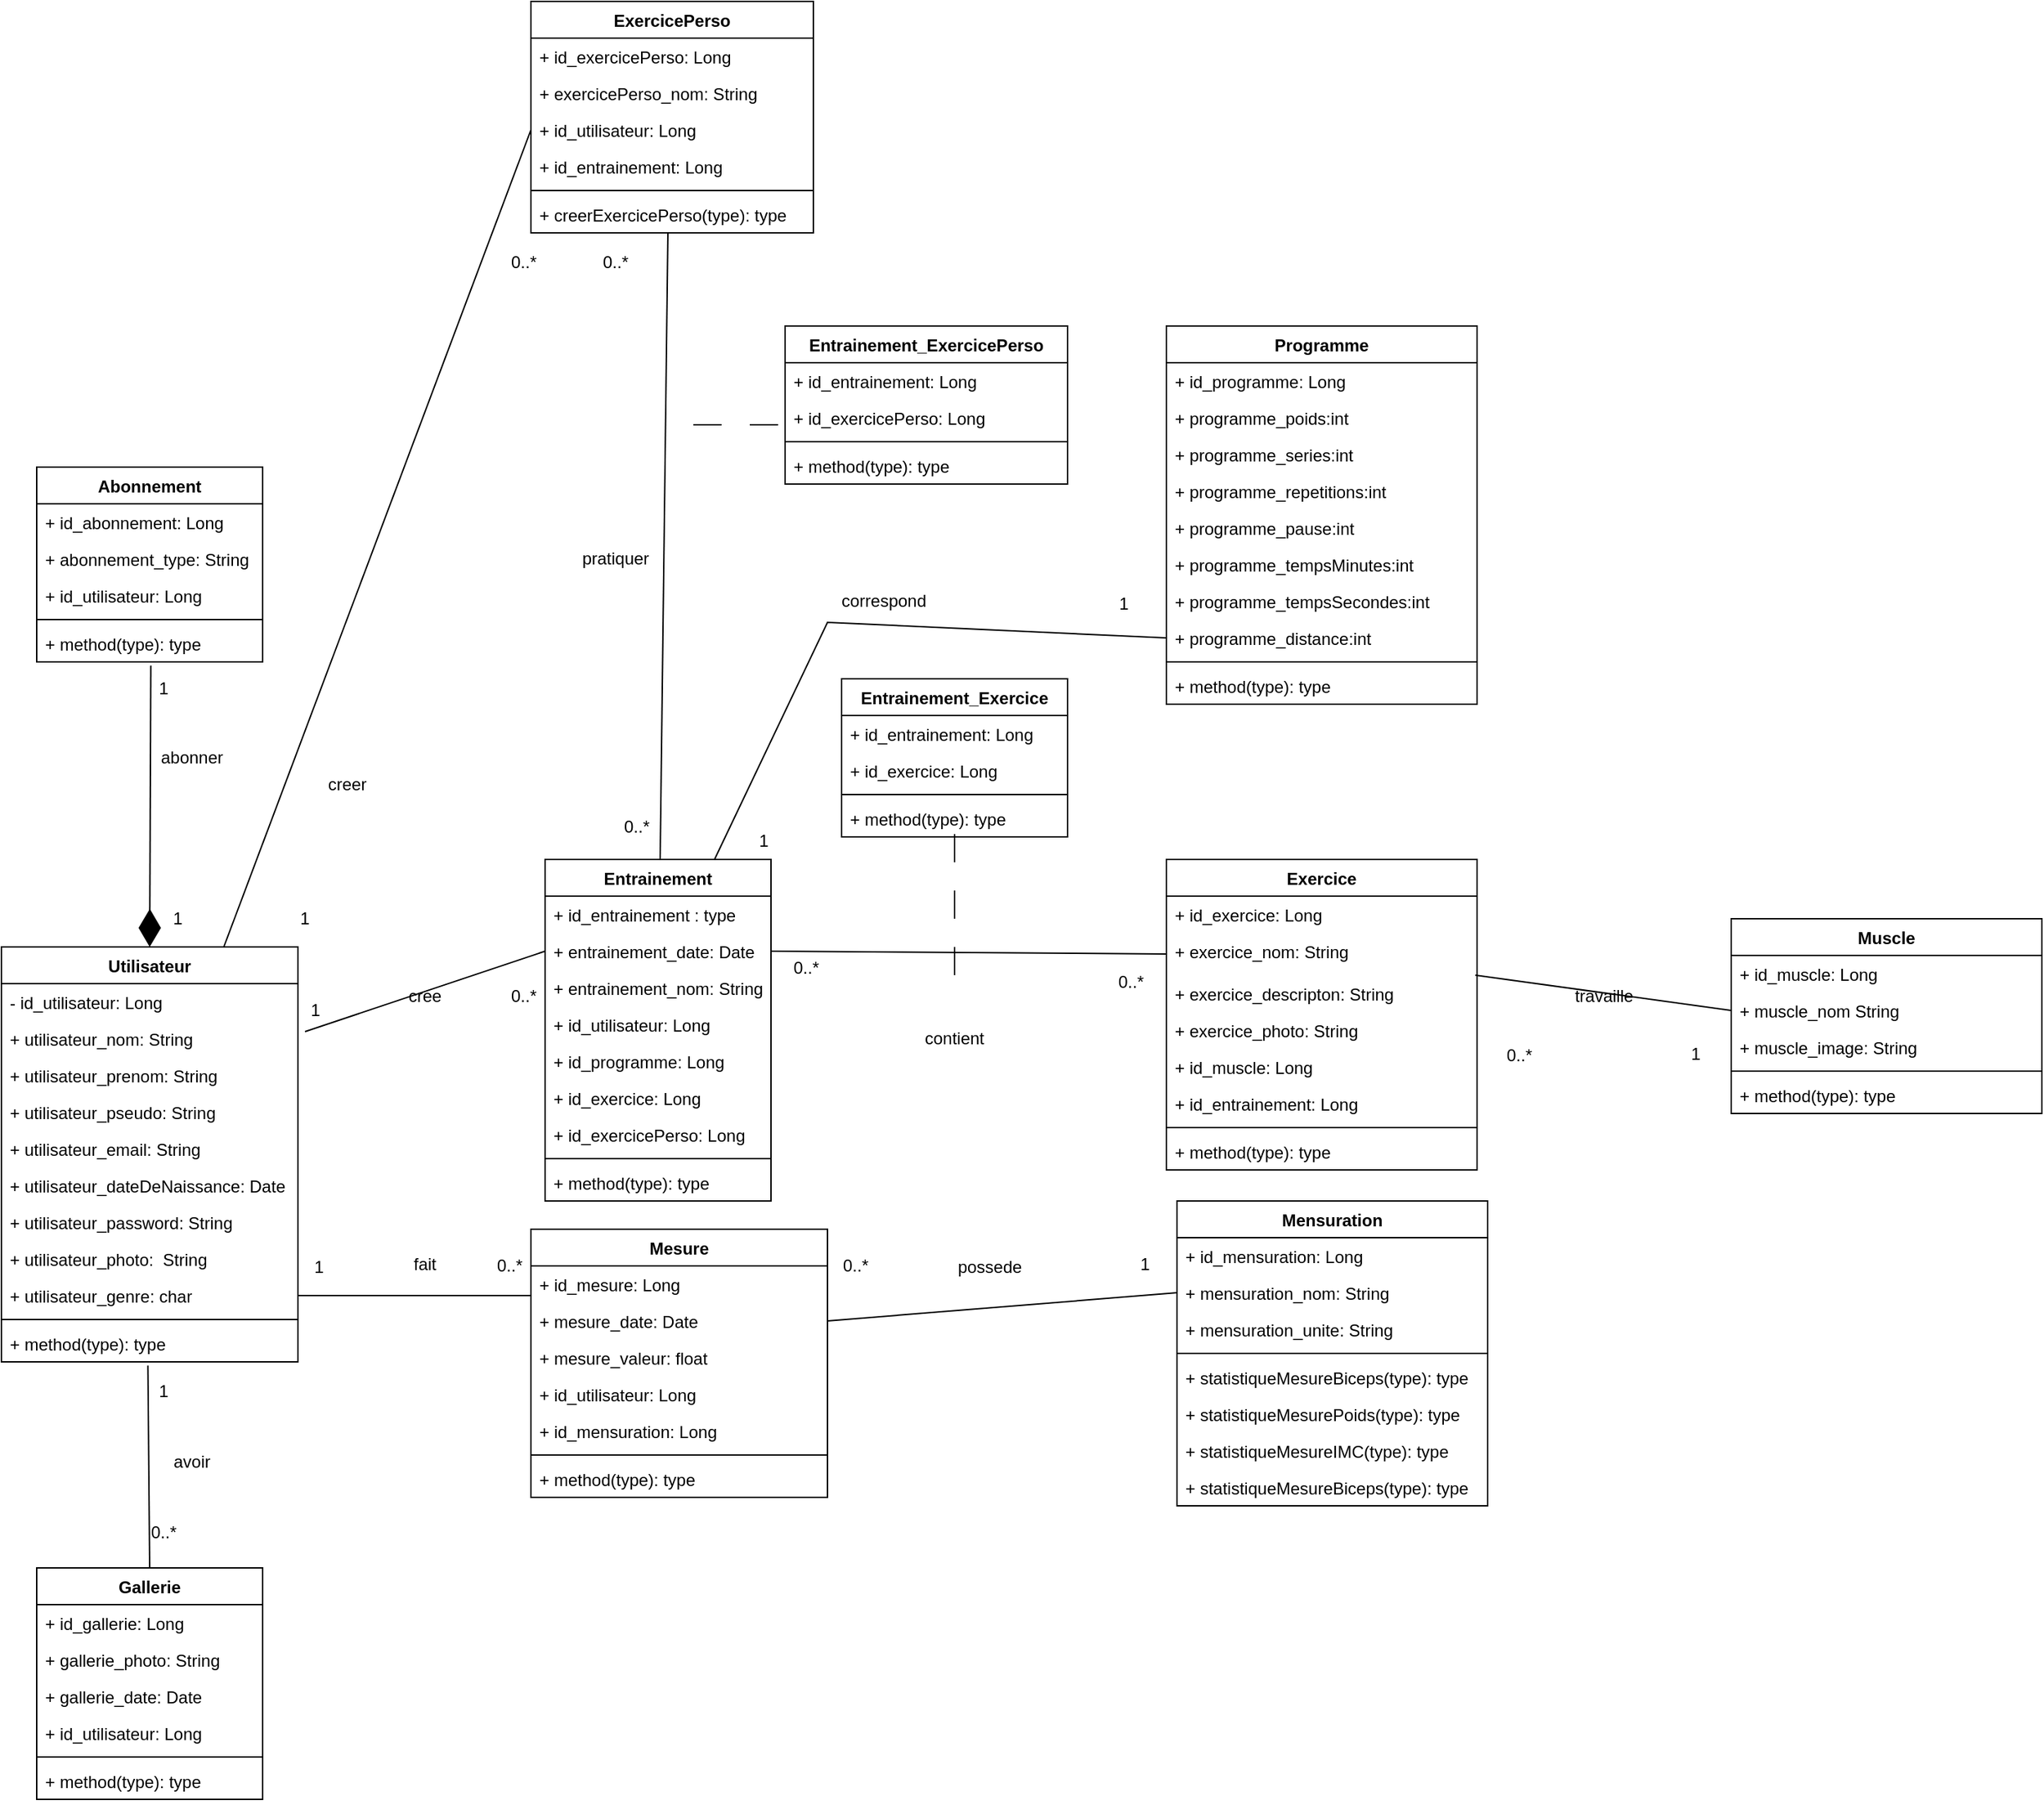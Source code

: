 <mxfile version="20.7.4" type="device"><diagram id="sFL5NTmZ3NRHBzn9cBOm" name="Page-1"><mxGraphModel dx="2046" dy="1946" grid="1" gridSize="10" guides="1" tooltips="1" connect="1" arrows="1" fold="1" page="1" pageScale="1" pageWidth="1600" pageHeight="900" math="0" shadow="0"><root><mxCell id="0"/><mxCell id="1" parent="0"/><mxCell id="IwyqPMlrRJMDUEY9faHY-1" value="Utilisateur" style="swimlane;fontStyle=1;align=center;verticalAlign=top;childLayout=stackLayout;horizontal=1;startSize=26;horizontalStack=0;resizeParent=1;resizeParentMax=0;resizeLast=0;collapsible=1;marginBottom=0;" parent="1" vertex="1"><mxGeometry x="135" y="60" width="210" height="294" as="geometry"><mxRectangle x="230" y="80" width="100" height="30" as="alternateBounds"/></mxGeometry></mxCell><mxCell id="IwyqPMlrRJMDUEY9faHY-2" value="- id_utilisateur: Long" style="text;strokeColor=none;fillColor=none;align=left;verticalAlign=top;spacingLeft=4;spacingRight=4;overflow=hidden;rotatable=0;points=[[0,0.5],[1,0.5]];portConstraint=eastwest;" parent="IwyqPMlrRJMDUEY9faHY-1" vertex="1"><mxGeometry y="26" width="210" height="26" as="geometry"/></mxCell><mxCell id="IwyqPMlrRJMDUEY9faHY-3" value="+ utilisateur_nom: String" style="text;strokeColor=none;fillColor=none;align=left;verticalAlign=top;spacingLeft=4;spacingRight=4;overflow=hidden;rotatable=0;points=[[0,0.5],[1,0.5]];portConstraint=eastwest;" parent="IwyqPMlrRJMDUEY9faHY-1" vertex="1"><mxGeometry y="52" width="210" height="26" as="geometry"/></mxCell><mxCell id="IwyqPMlrRJMDUEY9faHY-4" value="+ utilisateur_prenom: String" style="text;strokeColor=none;fillColor=none;align=left;verticalAlign=top;spacingLeft=4;spacingRight=4;overflow=hidden;rotatable=0;points=[[0,0.5],[1,0.5]];portConstraint=eastwest;" parent="IwyqPMlrRJMDUEY9faHY-1" vertex="1"><mxGeometry y="78" width="210" height="26" as="geometry"/></mxCell><mxCell id="IwyqPMlrRJMDUEY9faHY-5" value="+ utilisateur_pseudo: String" style="text;strokeColor=none;fillColor=none;align=left;verticalAlign=top;spacingLeft=4;spacingRight=4;overflow=hidden;rotatable=0;points=[[0,0.5],[1,0.5]];portConstraint=eastwest;" parent="IwyqPMlrRJMDUEY9faHY-1" vertex="1"><mxGeometry y="104" width="210" height="26" as="geometry"/></mxCell><mxCell id="IwyqPMlrRJMDUEY9faHY-6" value="+ utilisateur_email: String" style="text;strokeColor=none;fillColor=none;align=left;verticalAlign=top;spacingLeft=4;spacingRight=4;overflow=hidden;rotatable=0;points=[[0,0.5],[1,0.5]];portConstraint=eastwest;" parent="IwyqPMlrRJMDUEY9faHY-1" vertex="1"><mxGeometry y="130" width="210" height="26" as="geometry"/></mxCell><mxCell id="IwyqPMlrRJMDUEY9faHY-7" value="+ utilisateur_dateDeNaissance: Date" style="text;strokeColor=none;fillColor=none;align=left;verticalAlign=top;spacingLeft=4;spacingRight=4;overflow=hidden;rotatable=0;points=[[0,0.5],[1,0.5]];portConstraint=eastwest;" parent="IwyqPMlrRJMDUEY9faHY-1" vertex="1"><mxGeometry y="156" width="210" height="26" as="geometry"/></mxCell><mxCell id="IwyqPMlrRJMDUEY9faHY-8" value="+ utilisateur_password: String" style="text;strokeColor=none;fillColor=none;align=left;verticalAlign=top;spacingLeft=4;spacingRight=4;overflow=hidden;rotatable=0;points=[[0,0.5],[1,0.5]];portConstraint=eastwest;" parent="IwyqPMlrRJMDUEY9faHY-1" vertex="1"><mxGeometry y="182" width="210" height="26" as="geometry"/></mxCell><mxCell id="IwyqPMlrRJMDUEY9faHY-9" value="+ utilisateur_photo:  String" style="text;strokeColor=none;fillColor=none;align=left;verticalAlign=top;spacingLeft=4;spacingRight=4;overflow=hidden;rotatable=0;points=[[0,0.5],[1,0.5]];portConstraint=eastwest;" parent="IwyqPMlrRJMDUEY9faHY-1" vertex="1"><mxGeometry y="208" width="210" height="26" as="geometry"/></mxCell><mxCell id="IwyqPMlrRJMDUEY9faHY-10" value="+ utilisateur_genre: char" style="text;strokeColor=none;fillColor=none;align=left;verticalAlign=top;spacingLeft=4;spacingRight=4;overflow=hidden;rotatable=0;points=[[0,0.5],[1,0.5]];portConstraint=eastwest;" parent="IwyqPMlrRJMDUEY9faHY-1" vertex="1"><mxGeometry y="234" width="210" height="26" as="geometry"/></mxCell><mxCell id="IwyqPMlrRJMDUEY9faHY-11" value="" style="line;strokeWidth=1;fillColor=none;align=left;verticalAlign=middle;spacingTop=-1;spacingLeft=3;spacingRight=3;rotatable=0;labelPosition=right;points=[];portConstraint=eastwest;strokeColor=inherit;" parent="IwyqPMlrRJMDUEY9faHY-1" vertex="1"><mxGeometry y="260" width="210" height="8" as="geometry"/></mxCell><mxCell id="IwyqPMlrRJMDUEY9faHY-12" value="+ method(type): type" style="text;strokeColor=none;fillColor=none;align=left;verticalAlign=top;spacingLeft=4;spacingRight=4;overflow=hidden;rotatable=0;points=[[0,0.5],[1,0.5]];portConstraint=eastwest;" parent="IwyqPMlrRJMDUEY9faHY-1" vertex="1"><mxGeometry y="268" width="210" height="26" as="geometry"/></mxCell><mxCell id="IwyqPMlrRJMDUEY9faHY-26" value="Programme" style="swimlane;fontStyle=1;align=center;verticalAlign=top;childLayout=stackLayout;horizontal=1;startSize=26;horizontalStack=0;resizeParent=1;resizeParentMax=0;resizeLast=0;collapsible=1;marginBottom=0;" parent="1" vertex="1"><mxGeometry x="960" y="-380" width="220" height="268" as="geometry"/></mxCell><mxCell id="IwyqPMlrRJMDUEY9faHY-27" value="+ id_programme: Long" style="text;strokeColor=none;fillColor=none;align=left;verticalAlign=top;spacingLeft=4;spacingRight=4;overflow=hidden;rotatable=0;points=[[0,0.5],[1,0.5]];portConstraint=eastwest;" parent="IwyqPMlrRJMDUEY9faHY-26" vertex="1"><mxGeometry y="26" width="220" height="26" as="geometry"/></mxCell><mxCell id="IwyqPMlrRJMDUEY9faHY-28" value="+ programme_poids:int" style="text;strokeColor=none;fillColor=none;align=left;verticalAlign=top;spacingLeft=4;spacingRight=4;overflow=hidden;rotatable=0;points=[[0,0.5],[1,0.5]];portConstraint=eastwest;" parent="IwyqPMlrRJMDUEY9faHY-26" vertex="1"><mxGeometry y="52" width="220" height="26" as="geometry"/></mxCell><mxCell id="IwyqPMlrRJMDUEY9faHY-29" value="+ programme_series:int" style="text;strokeColor=none;fillColor=none;align=left;verticalAlign=top;spacingLeft=4;spacingRight=4;overflow=hidden;rotatable=0;points=[[0,0.5],[1,0.5]];portConstraint=eastwest;" parent="IwyqPMlrRJMDUEY9faHY-26" vertex="1"><mxGeometry y="78" width="220" height="26" as="geometry"/></mxCell><mxCell id="IwyqPMlrRJMDUEY9faHY-30" value="+ programme_repetitions:int" style="text;strokeColor=none;fillColor=none;align=left;verticalAlign=top;spacingLeft=4;spacingRight=4;overflow=hidden;rotatable=0;points=[[0,0.5],[1,0.5]];portConstraint=eastwest;" parent="IwyqPMlrRJMDUEY9faHY-26" vertex="1"><mxGeometry y="104" width="220" height="26" as="geometry"/></mxCell><mxCell id="IwyqPMlrRJMDUEY9faHY-31" value="+ programme_pause:int" style="text;strokeColor=none;fillColor=none;align=left;verticalAlign=top;spacingLeft=4;spacingRight=4;overflow=hidden;rotatable=0;points=[[0,0.5],[1,0.5]];portConstraint=eastwest;" parent="IwyqPMlrRJMDUEY9faHY-26" vertex="1"><mxGeometry y="130" width="220" height="26" as="geometry"/></mxCell><mxCell id="IwyqPMlrRJMDUEY9faHY-32" value="+ programme_tempsMinutes:int" style="text;strokeColor=none;fillColor=none;align=left;verticalAlign=top;spacingLeft=4;spacingRight=4;overflow=hidden;rotatable=0;points=[[0,0.5],[1,0.5]];portConstraint=eastwest;" parent="IwyqPMlrRJMDUEY9faHY-26" vertex="1"><mxGeometry y="156" width="220" height="26" as="geometry"/></mxCell><mxCell id="IwyqPMlrRJMDUEY9faHY-33" value="+ programme_tempsSecondes:int" style="text;strokeColor=none;fillColor=none;align=left;verticalAlign=top;spacingLeft=4;spacingRight=4;overflow=hidden;rotatable=0;points=[[0,0.5],[1,0.5]];portConstraint=eastwest;" parent="IwyqPMlrRJMDUEY9faHY-26" vertex="1"><mxGeometry y="182" width="220" height="26" as="geometry"/></mxCell><mxCell id="IwyqPMlrRJMDUEY9faHY-34" value="+ programme_distance:int" style="text;strokeColor=none;fillColor=none;align=left;verticalAlign=top;spacingLeft=4;spacingRight=4;overflow=hidden;rotatable=0;points=[[0,0.5],[1,0.5]];portConstraint=eastwest;" parent="IwyqPMlrRJMDUEY9faHY-26" vertex="1"><mxGeometry y="208" width="220" height="26" as="geometry"/></mxCell><mxCell id="IwyqPMlrRJMDUEY9faHY-35" value="" style="line;strokeWidth=1;fillColor=none;align=left;verticalAlign=middle;spacingTop=-1;spacingLeft=3;spacingRight=3;rotatable=0;labelPosition=right;points=[];portConstraint=eastwest;strokeColor=inherit;" parent="IwyqPMlrRJMDUEY9faHY-26" vertex="1"><mxGeometry y="234" width="220" height="8" as="geometry"/></mxCell><mxCell id="IwyqPMlrRJMDUEY9faHY-36" value="+ method(type): type" style="text;strokeColor=none;fillColor=none;align=left;verticalAlign=top;spacingLeft=4;spacingRight=4;overflow=hidden;rotatable=0;points=[[0,0.5],[1,0.5]];portConstraint=eastwest;" parent="IwyqPMlrRJMDUEY9faHY-26" vertex="1"><mxGeometry y="242" width="220" height="26" as="geometry"/></mxCell><mxCell id="IwyqPMlrRJMDUEY9faHY-40" value="" style="endArrow=none;html=1;rounded=0;exitX=0;exitY=0.5;exitDx=0;exitDy=0;entryX=0.75;entryY=0;entryDx=0;entryDy=0;" parent="1" source="IwyqPMlrRJMDUEY9faHY-34" target="Cx14ZnGYfUhoyKfaUKdh-1" edge="1"><mxGeometry width="50" height="50" relative="1" as="geometry"><mxPoint x="1070" y="-90" as="sourcePoint"/><mxPoint x="1070" y="60" as="targetPoint"/><Array as="points"><mxPoint x="720" y="-170"/></Array></mxGeometry></mxCell><mxCell id="IwyqPMlrRJMDUEY9faHY-42" value="1" style="text;html=1;strokeColor=none;fillColor=none;align=center;verticalAlign=middle;whiteSpace=wrap;rounded=0;" parent="1" vertex="1"><mxGeometry x="345" y="90" width="25" height="30" as="geometry"/></mxCell><mxCell id="IwyqPMlrRJMDUEY9faHY-44" value="Mensuration" style="swimlane;fontStyle=1;align=center;verticalAlign=top;childLayout=stackLayout;horizontal=1;startSize=26;horizontalStack=0;resizeParent=1;resizeParentMax=0;resizeLast=0;collapsible=1;marginBottom=0;" parent="1" vertex="1"><mxGeometry x="967.5" y="240" width="220" height="216" as="geometry"/></mxCell><mxCell id="IwyqPMlrRJMDUEY9faHY-45" value="+ id_mensuration: Long" style="text;strokeColor=none;fillColor=none;align=left;verticalAlign=top;spacingLeft=4;spacingRight=4;overflow=hidden;rotatable=0;points=[[0,0.5],[1,0.5]];portConstraint=eastwest;" parent="IwyqPMlrRJMDUEY9faHY-44" vertex="1"><mxGeometry y="26" width="220" height="26" as="geometry"/></mxCell><mxCell id="IwyqPMlrRJMDUEY9faHY-46" value="+ mensuration_nom: String" style="text;strokeColor=none;fillColor=none;align=left;verticalAlign=top;spacingLeft=4;spacingRight=4;overflow=hidden;rotatable=0;points=[[0,0.5],[1,0.5]];portConstraint=eastwest;" parent="IwyqPMlrRJMDUEY9faHY-44" vertex="1"><mxGeometry y="52" width="220" height="26" as="geometry"/></mxCell><mxCell id="IwyqPMlrRJMDUEY9faHY-79" value="+ mensuration_unite: String" style="text;strokeColor=none;fillColor=none;align=left;verticalAlign=top;spacingLeft=4;spacingRight=4;overflow=hidden;rotatable=0;points=[[0,0.5],[1,0.5]];portConstraint=eastwest;" parent="IwyqPMlrRJMDUEY9faHY-44" vertex="1"><mxGeometry y="78" width="220" height="26" as="geometry"/></mxCell><mxCell id="IwyqPMlrRJMDUEY9faHY-48" value="" style="line;strokeWidth=1;fillColor=none;align=left;verticalAlign=middle;spacingTop=-1;spacingLeft=3;spacingRight=3;rotatable=0;labelPosition=right;points=[];portConstraint=eastwest;strokeColor=inherit;" parent="IwyqPMlrRJMDUEY9faHY-44" vertex="1"><mxGeometry y="104" width="220" height="8" as="geometry"/></mxCell><mxCell id="Cx14ZnGYfUhoyKfaUKdh-24" value="+ statistiqueMesureBiceps(type): type" style="text;strokeColor=none;fillColor=none;align=left;verticalAlign=top;spacingLeft=4;spacingRight=4;overflow=hidden;rotatable=0;points=[[0,0.5],[1,0.5]];portConstraint=eastwest;" parent="IwyqPMlrRJMDUEY9faHY-44" vertex="1"><mxGeometry y="112" width="220" height="26" as="geometry"/></mxCell><mxCell id="rTx3Mepo5WR0eUi3gAEx-17" value="+ statistiqueMesurePoids(type): type" style="text;strokeColor=none;fillColor=none;align=left;verticalAlign=top;spacingLeft=4;spacingRight=4;overflow=hidden;rotatable=0;points=[[0,0.5],[1,0.5]];portConstraint=eastwest;" parent="IwyqPMlrRJMDUEY9faHY-44" vertex="1"><mxGeometry y="138" width="220" height="26" as="geometry"/></mxCell><mxCell id="rTx3Mepo5WR0eUi3gAEx-18" value="+ statistiqueMesureIMC(type): type" style="text;strokeColor=none;fillColor=none;align=left;verticalAlign=top;spacingLeft=4;spacingRight=4;overflow=hidden;rotatable=0;points=[[0,0.5],[1,0.5]];portConstraint=eastwest;" parent="IwyqPMlrRJMDUEY9faHY-44" vertex="1"><mxGeometry y="164" width="220" height="26" as="geometry"/></mxCell><mxCell id="rTx3Mepo5WR0eUi3gAEx-19" value="+ statistiqueMesureBiceps(type): type" style="text;strokeColor=none;fillColor=none;align=left;verticalAlign=top;spacingLeft=4;spacingRight=4;overflow=hidden;rotatable=0;points=[[0,0.5],[1,0.5]];portConstraint=eastwest;" parent="IwyqPMlrRJMDUEY9faHY-44" vertex="1"><mxGeometry y="190" width="220" height="26" as="geometry"/></mxCell><mxCell id="IwyqPMlrRJMDUEY9faHY-58" value="Gallerie" style="swimlane;fontStyle=1;align=center;verticalAlign=top;childLayout=stackLayout;horizontal=1;startSize=26;horizontalStack=0;resizeParent=1;resizeParentMax=0;resizeLast=0;collapsible=1;marginBottom=0;" parent="1" vertex="1"><mxGeometry x="160" y="500" width="160" height="164" as="geometry"/></mxCell><mxCell id="IwyqPMlrRJMDUEY9faHY-59" value="+ id_gallerie: Long" style="text;strokeColor=none;fillColor=none;align=left;verticalAlign=top;spacingLeft=4;spacingRight=4;overflow=hidden;rotatable=0;points=[[0,0.5],[1,0.5]];portConstraint=eastwest;" parent="IwyqPMlrRJMDUEY9faHY-58" vertex="1"><mxGeometry y="26" width="160" height="26" as="geometry"/></mxCell><mxCell id="IwyqPMlrRJMDUEY9faHY-60" value="+ gallerie_photo: String" style="text;strokeColor=none;fillColor=none;align=left;verticalAlign=top;spacingLeft=4;spacingRight=4;overflow=hidden;rotatable=0;points=[[0,0.5],[1,0.5]];portConstraint=eastwest;" parent="IwyqPMlrRJMDUEY9faHY-58" vertex="1"><mxGeometry y="52" width="160" height="26" as="geometry"/></mxCell><mxCell id="rTx3Mepo5WR0eUi3gAEx-10" value="+ gallerie_date: Date" style="text;strokeColor=none;fillColor=none;align=left;verticalAlign=top;spacingLeft=4;spacingRight=4;overflow=hidden;rotatable=0;points=[[0,0.5],[1,0.5]];portConstraint=eastwest;" parent="IwyqPMlrRJMDUEY9faHY-58" vertex="1"><mxGeometry y="78" width="160" height="26" as="geometry"/></mxCell><mxCell id="IwyqPMlrRJMDUEY9faHY-61" value="+ id_utilisateur: Long" style="text;strokeColor=none;fillColor=none;align=left;verticalAlign=top;spacingLeft=4;spacingRight=4;overflow=hidden;rotatable=0;points=[[0,0.5],[1,0.5]];portConstraint=eastwest;" parent="IwyqPMlrRJMDUEY9faHY-58" vertex="1"><mxGeometry y="104" width="160" height="26" as="geometry"/></mxCell><mxCell id="IwyqPMlrRJMDUEY9faHY-62" value="" style="line;strokeWidth=1;fillColor=none;align=left;verticalAlign=middle;spacingTop=-1;spacingLeft=3;spacingRight=3;rotatable=0;labelPosition=right;points=[];portConstraint=eastwest;strokeColor=inherit;" parent="IwyqPMlrRJMDUEY9faHY-58" vertex="1"><mxGeometry y="130" width="160" height="8" as="geometry"/></mxCell><mxCell id="IwyqPMlrRJMDUEY9faHY-63" value="+ method(type): type" style="text;strokeColor=none;fillColor=none;align=left;verticalAlign=top;spacingLeft=4;spacingRight=4;overflow=hidden;rotatable=0;points=[[0,0.5],[1,0.5]];portConstraint=eastwest;" parent="IwyqPMlrRJMDUEY9faHY-58" vertex="1"><mxGeometry y="138" width="160" height="26" as="geometry"/></mxCell><mxCell id="IwyqPMlrRJMDUEY9faHY-64" value="" style="endArrow=none;html=1;rounded=0;exitX=0.5;exitY=0;exitDx=0;exitDy=0;entryX=0.494;entryY=1.099;entryDx=0;entryDy=0;entryPerimeter=0;" parent="1" source="IwyqPMlrRJMDUEY9faHY-58" target="IwyqPMlrRJMDUEY9faHY-12" edge="1"><mxGeometry width="50" height="50" relative="1" as="geometry"><mxPoint x="560" y="450" as="sourcePoint"/><mxPoint x="594.5" y="270.236" as="targetPoint"/></mxGeometry></mxCell><mxCell id="IwyqPMlrRJMDUEY9faHY-65" value="avoir" style="text;html=1;strokeColor=none;fillColor=none;align=center;verticalAlign=middle;whiteSpace=wrap;rounded=0;" parent="1" vertex="1"><mxGeometry x="240" y="410" width="60" height="30" as="geometry"/></mxCell><mxCell id="IwyqPMlrRJMDUEY9faHY-66" value="1" style="text;html=1;strokeColor=none;fillColor=none;align=center;verticalAlign=middle;whiteSpace=wrap;rounded=0;" parent="1" vertex="1"><mxGeometry x="240" y="360" width="20" height="30" as="geometry"/></mxCell><mxCell id="IwyqPMlrRJMDUEY9faHY-67" value="0..*" style="text;html=1;strokeColor=none;fillColor=none;align=center;verticalAlign=middle;whiteSpace=wrap;rounded=0;" parent="1" vertex="1"><mxGeometry x="240" y="460" width="20" height="30" as="geometry"/></mxCell><mxCell id="IwyqPMlrRJMDUEY9faHY-68" value="1" style="text;html=1;strokeColor=none;fillColor=none;align=center;verticalAlign=middle;whiteSpace=wrap;rounded=0;" parent="1" vertex="1"><mxGeometry x="1320" y="120" width="30" height="32" as="geometry"/></mxCell><mxCell id="IwyqPMlrRJMDUEY9faHY-69" value="0..*" style="text;html=1;strokeColor=none;fillColor=none;align=center;verticalAlign=middle;whiteSpace=wrap;rounded=0;" parent="1" vertex="1"><mxGeometry x="1180" y="121" width="60" height="32" as="geometry"/></mxCell><mxCell id="IwyqPMlrRJMDUEY9faHY-70" value="travaille" style="text;html=1;strokeColor=none;fillColor=none;align=center;verticalAlign=middle;whiteSpace=wrap;rounded=0;" parent="1" vertex="1"><mxGeometry x="1240" y="80" width="60" height="30" as="geometry"/></mxCell><mxCell id="IwyqPMlrRJMDUEY9faHY-72" value="1" style="text;html=1;strokeColor=none;fillColor=none;align=center;verticalAlign=middle;whiteSpace=wrap;rounded=0;" parent="1" vertex="1"><mxGeometry x="930" y="270" width="30" height="30" as="geometry"/></mxCell><mxCell id="IwyqPMlrRJMDUEY9faHY-74" value="possede" style="text;html=1;strokeColor=none;fillColor=none;align=center;verticalAlign=middle;whiteSpace=wrap;rounded=0;" parent="1" vertex="1"><mxGeometry x="805" y="272" width="60" height="30" as="geometry"/></mxCell><mxCell id="IwyqPMlrRJMDUEY9faHY-75" value="0..*" style="text;html=1;strokeColor=none;fillColor=none;align=center;verticalAlign=middle;whiteSpace=wrap;rounded=0;" parent="1" vertex="1"><mxGeometry x="730" y="272" width="20" height="28" as="geometry"/></mxCell><mxCell id="IwyqPMlrRJMDUEY9faHY-82" value="Muscle" style="swimlane;fontStyle=1;align=center;verticalAlign=top;childLayout=stackLayout;horizontal=1;startSize=26;horizontalStack=0;resizeParent=1;resizeParentMax=0;resizeLast=0;collapsible=1;marginBottom=0;" parent="1" vertex="1"><mxGeometry x="1360" y="40" width="220" height="138" as="geometry"/></mxCell><mxCell id="IwyqPMlrRJMDUEY9faHY-83" value="+ id_muscle: Long" style="text;strokeColor=none;fillColor=none;align=left;verticalAlign=top;spacingLeft=4;spacingRight=4;overflow=hidden;rotatable=0;points=[[0,0.5],[1,0.5]];portConstraint=eastwest;" parent="IwyqPMlrRJMDUEY9faHY-82" vertex="1"><mxGeometry y="26" width="220" height="26" as="geometry"/></mxCell><mxCell id="IwyqPMlrRJMDUEY9faHY-84" value="+ muscle_nom String" style="text;strokeColor=none;fillColor=none;align=left;verticalAlign=top;spacingLeft=4;spacingRight=4;overflow=hidden;rotatable=0;points=[[0,0.5],[1,0.5]];portConstraint=eastwest;" parent="IwyqPMlrRJMDUEY9faHY-82" vertex="1"><mxGeometry y="52" width="220" height="26" as="geometry"/></mxCell><mxCell id="IwyqPMlrRJMDUEY9faHY-85" value="+ muscle_image: String" style="text;strokeColor=none;fillColor=none;align=left;verticalAlign=top;spacingLeft=4;spacingRight=4;overflow=hidden;rotatable=0;points=[[0,0.5],[1,0.5]];portConstraint=eastwest;" parent="IwyqPMlrRJMDUEY9faHY-82" vertex="1"><mxGeometry y="78" width="220" height="26" as="geometry"/></mxCell><mxCell id="IwyqPMlrRJMDUEY9faHY-86" value="" style="line;strokeWidth=1;fillColor=none;align=left;verticalAlign=middle;spacingTop=-1;spacingLeft=3;spacingRight=3;rotatable=0;labelPosition=right;points=[];portConstraint=eastwest;strokeColor=inherit;" parent="IwyqPMlrRJMDUEY9faHY-82" vertex="1"><mxGeometry y="104" width="220" height="8" as="geometry"/></mxCell><mxCell id="IwyqPMlrRJMDUEY9faHY-87" value="+ method(type): type" style="text;strokeColor=none;fillColor=none;align=left;verticalAlign=top;spacingLeft=4;spacingRight=4;overflow=hidden;rotatable=0;points=[[0,0.5],[1,0.5]];portConstraint=eastwest;" parent="IwyqPMlrRJMDUEY9faHY-82" vertex="1"><mxGeometry y="112" width="220" height="26" as="geometry"/></mxCell><mxCell id="IwyqPMlrRJMDUEY9faHY-88" value="Exercice" style="swimlane;fontStyle=1;align=center;verticalAlign=top;childLayout=stackLayout;horizontal=1;startSize=26;horizontalStack=0;resizeParent=1;resizeParentMax=0;resizeLast=0;collapsible=1;marginBottom=0;" parent="1" vertex="1"><mxGeometry x="960" y="-2" width="220" height="220" as="geometry"/></mxCell><mxCell id="IwyqPMlrRJMDUEY9faHY-89" value="+ id_exercice: Long" style="text;strokeColor=none;fillColor=none;align=left;verticalAlign=top;spacingLeft=4;spacingRight=4;overflow=hidden;rotatable=0;points=[[0,0.5],[1,0.5]];portConstraint=eastwest;" parent="IwyqPMlrRJMDUEY9faHY-88" vertex="1"><mxGeometry y="26" width="220" height="26" as="geometry"/></mxCell><mxCell id="IwyqPMlrRJMDUEY9faHY-90" value="+ exercice_nom: String" style="text;strokeColor=none;fillColor=none;align=left;verticalAlign=top;spacingLeft=4;spacingRight=4;overflow=hidden;rotatable=0;points=[[0,0.5],[1,0.5]];portConstraint=eastwest;" parent="IwyqPMlrRJMDUEY9faHY-88" vertex="1"><mxGeometry y="52" width="220" height="30" as="geometry"/></mxCell><mxCell id="IwyqPMlrRJMDUEY9faHY-91" value="+ exercice_descripton: String" style="text;strokeColor=none;fillColor=none;align=left;verticalAlign=top;spacingLeft=4;spacingRight=4;overflow=hidden;rotatable=0;points=[[0,0.5],[1,0.5]];portConstraint=eastwest;" parent="IwyqPMlrRJMDUEY9faHY-88" vertex="1"><mxGeometry y="82" width="220" height="26" as="geometry"/></mxCell><mxCell id="IwyqPMlrRJMDUEY9faHY-92" value="+ exercice_photo: String&#10;" style="text;strokeColor=none;fillColor=none;align=left;verticalAlign=top;spacingLeft=4;spacingRight=4;overflow=hidden;rotatable=0;points=[[0,0.5],[1,0.5]];portConstraint=eastwest;" parent="IwyqPMlrRJMDUEY9faHY-88" vertex="1"><mxGeometry y="108" width="220" height="26" as="geometry"/></mxCell><mxCell id="1e5oMJdD7VMt_J_GrQk6-29" value="+ id_muscle: Long" style="text;strokeColor=none;fillColor=none;align=left;verticalAlign=top;spacingLeft=4;spacingRight=4;overflow=hidden;rotatable=0;points=[[0,0.5],[1,0.5]];portConstraint=eastwest;" parent="IwyqPMlrRJMDUEY9faHY-88" vertex="1"><mxGeometry y="134" width="220" height="26" as="geometry"/></mxCell><mxCell id="1e5oMJdD7VMt_J_GrQk6-33" value="+ id_entrainement: Long" style="text;strokeColor=none;fillColor=none;align=left;verticalAlign=top;spacingLeft=4;spacingRight=4;overflow=hidden;rotatable=0;points=[[0,0.5],[1,0.5]];portConstraint=eastwest;" parent="IwyqPMlrRJMDUEY9faHY-88" vertex="1"><mxGeometry y="160" width="220" height="26" as="geometry"/></mxCell><mxCell id="IwyqPMlrRJMDUEY9faHY-93" value="" style="line;strokeWidth=1;fillColor=none;align=left;verticalAlign=middle;spacingTop=-1;spacingLeft=3;spacingRight=3;rotatable=0;labelPosition=right;points=[];portConstraint=eastwest;strokeColor=inherit;" parent="IwyqPMlrRJMDUEY9faHY-88" vertex="1"><mxGeometry y="186" width="220" height="8" as="geometry"/></mxCell><mxCell id="IwyqPMlrRJMDUEY9faHY-94" value="+ method(type): type" style="text;strokeColor=none;fillColor=none;align=left;verticalAlign=top;spacingLeft=4;spacingRight=4;overflow=hidden;rotatable=0;points=[[0,0.5],[1,0.5]];portConstraint=eastwest;" parent="IwyqPMlrRJMDUEY9faHY-88" vertex="1"><mxGeometry y="194" width="220" height="26" as="geometry"/></mxCell><mxCell id="IwyqPMlrRJMDUEY9faHY-98" value="0..*" style="text;html=1;strokeColor=none;fillColor=none;align=center;verticalAlign=middle;whiteSpace=wrap;rounded=0;" parent="1" vertex="1"><mxGeometry x="490" y="80" width="30" height="30" as="geometry"/></mxCell><mxCell id="Cx14ZnGYfUhoyKfaUKdh-1" value="Entrainement" style="swimlane;fontStyle=1;align=center;verticalAlign=top;childLayout=stackLayout;horizontal=1;startSize=26;horizontalStack=0;resizeParent=1;resizeParentMax=0;resizeLast=0;collapsible=1;marginBottom=0;" parent="1" vertex="1"><mxGeometry x="520" y="-2" width="160" height="242" as="geometry"/></mxCell><mxCell id="Cx14ZnGYfUhoyKfaUKdh-2" value="+ id_entrainement : type" style="text;strokeColor=none;fillColor=none;align=left;verticalAlign=top;spacingLeft=4;spacingRight=4;overflow=hidden;rotatable=0;points=[[0,0.5],[1,0.5]];portConstraint=eastwest;" parent="Cx14ZnGYfUhoyKfaUKdh-1" vertex="1"><mxGeometry y="26" width="160" height="26" as="geometry"/></mxCell><mxCell id="Cx14ZnGYfUhoyKfaUKdh-5" value="+ entrainement_date: Date" style="text;strokeColor=none;fillColor=none;align=left;verticalAlign=top;spacingLeft=4;spacingRight=4;overflow=hidden;rotatable=0;points=[[0,0.5],[1,0.5]];portConstraint=eastwest;" parent="Cx14ZnGYfUhoyKfaUKdh-1" vertex="1"><mxGeometry y="52" width="160" height="26" as="geometry"/></mxCell><mxCell id="Cx14ZnGYfUhoyKfaUKdh-6" value="+ entrainement_nom: String" style="text;strokeColor=none;fillColor=none;align=left;verticalAlign=top;spacingLeft=4;spacingRight=4;overflow=hidden;rotatable=0;points=[[0,0.5],[1,0.5]];portConstraint=eastwest;" parent="Cx14ZnGYfUhoyKfaUKdh-1" vertex="1"><mxGeometry y="78" width="160" height="26" as="geometry"/></mxCell><mxCell id="rTx3Mepo5WR0eUi3gAEx-12" value="+ id_utilisateur: Long" style="text;strokeColor=none;fillColor=none;align=left;verticalAlign=top;spacingLeft=4;spacingRight=4;overflow=hidden;rotatable=0;points=[[0,0.5],[1,0.5]];portConstraint=eastwest;" parent="Cx14ZnGYfUhoyKfaUKdh-1" vertex="1"><mxGeometry y="104" width="160" height="26" as="geometry"/></mxCell><mxCell id="1e5oMJdD7VMt_J_GrQk6-27" value="+ id_programme: Long" style="text;strokeColor=none;fillColor=none;align=left;verticalAlign=top;spacingLeft=4;spacingRight=4;overflow=hidden;rotatable=0;points=[[0,0.5],[1,0.5]];portConstraint=eastwest;" parent="Cx14ZnGYfUhoyKfaUKdh-1" vertex="1"><mxGeometry y="130" width="160" height="26" as="geometry"/></mxCell><mxCell id="1e5oMJdD7VMt_J_GrQk6-32" value="+ id_exercice: Long" style="text;strokeColor=none;fillColor=none;align=left;verticalAlign=top;spacingLeft=4;spacingRight=4;overflow=hidden;rotatable=0;points=[[0,0.5],[1,0.5]];portConstraint=eastwest;" parent="Cx14ZnGYfUhoyKfaUKdh-1" vertex="1"><mxGeometry y="156" width="160" height="26" as="geometry"/></mxCell><mxCell id="1e5oMJdD7VMt_J_GrQk6-34" value="+ id_exercicePerso: Long" style="text;strokeColor=none;fillColor=none;align=left;verticalAlign=top;spacingLeft=4;spacingRight=4;overflow=hidden;rotatable=0;points=[[0,0.5],[1,0.5]];portConstraint=eastwest;" parent="Cx14ZnGYfUhoyKfaUKdh-1" vertex="1"><mxGeometry y="182" width="160" height="26" as="geometry"/></mxCell><mxCell id="Cx14ZnGYfUhoyKfaUKdh-3" value="" style="line;strokeWidth=1;fillColor=none;align=left;verticalAlign=middle;spacingTop=-1;spacingLeft=3;spacingRight=3;rotatable=0;labelPosition=right;points=[];portConstraint=eastwest;strokeColor=inherit;" parent="Cx14ZnGYfUhoyKfaUKdh-1" vertex="1"><mxGeometry y="208" width="160" height="8" as="geometry"/></mxCell><mxCell id="Cx14ZnGYfUhoyKfaUKdh-4" value="+ method(type): type" style="text;strokeColor=none;fillColor=none;align=left;verticalAlign=top;spacingLeft=4;spacingRight=4;overflow=hidden;rotatable=0;points=[[0,0.5],[1,0.5]];portConstraint=eastwest;" parent="Cx14ZnGYfUhoyKfaUKdh-1" vertex="1"><mxGeometry y="216" width="160" height="26" as="geometry"/></mxCell><mxCell id="Cx14ZnGYfUhoyKfaUKdh-8" value="" style="endArrow=none;html=1;rounded=0;entryX=0;entryY=0.5;entryDx=0;entryDy=0;exitX=1;exitY=0.5;exitDx=0;exitDy=0;" parent="1" source="Cx14ZnGYfUhoyKfaUKdh-5" target="IwyqPMlrRJMDUEY9faHY-90" edge="1"><mxGeometry width="50" height="50" relative="1" as="geometry"><mxPoint x="690" y="210" as="sourcePoint"/><mxPoint x="740" y="160" as="targetPoint"/></mxGeometry></mxCell><mxCell id="Cx14ZnGYfUhoyKfaUKdh-9" value="contient" style="text;html=1;strokeColor=none;fillColor=none;align=center;verticalAlign=middle;whiteSpace=wrap;rounded=0;" parent="1" vertex="1"><mxGeometry x="780" y="110" width="60" height="30" as="geometry"/></mxCell><mxCell id="Cx14ZnGYfUhoyKfaUKdh-10" value="0..*" style="text;html=1;strokeColor=none;fillColor=none;align=center;verticalAlign=middle;whiteSpace=wrap;rounded=0;" parent="1" vertex="1"><mxGeometry x="690" y="60" width="30" height="30" as="geometry"/></mxCell><mxCell id="Cx14ZnGYfUhoyKfaUKdh-12" value="0..*" style="text;html=1;strokeColor=none;fillColor=none;align=center;verticalAlign=middle;whiteSpace=wrap;rounded=0;" parent="1" vertex="1"><mxGeometry x="920" y="70" width="30" height="30" as="geometry"/></mxCell><mxCell id="Cx14ZnGYfUhoyKfaUKdh-13" value="" style="endArrow=none;html=1;rounded=0;entryX=0;entryY=0.5;entryDx=0;entryDy=0;" parent="1" source="IwyqPMlrRJMDUEY9faHY-90" target="IwyqPMlrRJMDUEY9faHY-84" edge="1"><mxGeometry width="50" height="50" relative="1" as="geometry"><mxPoint x="690" y="156" as="sourcePoint"/><mxPoint x="970" y="158" as="targetPoint"/></mxGeometry></mxCell><mxCell id="Cx14ZnGYfUhoyKfaUKdh-19" value="cree" style="text;html=1;strokeColor=none;fillColor=none;align=center;verticalAlign=middle;whiteSpace=wrap;rounded=0;" parent="1" vertex="1"><mxGeometry x="405" y="80" width="60" height="30" as="geometry"/></mxCell><mxCell id="Cx14ZnGYfUhoyKfaUKdh-20" value="" style="endArrow=none;html=1;rounded=0;entryX=0;entryY=0.5;entryDx=0;entryDy=0;" parent="1" target="Cx14ZnGYfUhoyKfaUKdh-5" edge="1"><mxGeometry width="50" height="50" relative="1" as="geometry"><mxPoint x="350" y="120" as="sourcePoint"/><mxPoint x="740" y="160" as="targetPoint"/></mxGeometry></mxCell><mxCell id="Cx14ZnGYfUhoyKfaUKdh-21" value="Mesure" style="swimlane;fontStyle=1;align=center;verticalAlign=top;childLayout=stackLayout;horizontal=1;startSize=26;horizontalStack=0;resizeParent=1;resizeParentMax=0;resizeLast=0;collapsible=1;marginBottom=0;" parent="1" vertex="1"><mxGeometry x="510" y="260" width="210" height="190" as="geometry"/></mxCell><mxCell id="Cx14ZnGYfUhoyKfaUKdh-22" value="+ id_mesure: Long" style="text;strokeColor=none;fillColor=none;align=left;verticalAlign=top;spacingLeft=4;spacingRight=4;overflow=hidden;rotatable=0;points=[[0,0.5],[1,0.5]];portConstraint=eastwest;" parent="Cx14ZnGYfUhoyKfaUKdh-21" vertex="1"><mxGeometry y="26" width="210" height="26" as="geometry"/></mxCell><mxCell id="Cx14ZnGYfUhoyKfaUKdh-25" value="+ mesure_date: Date" style="text;strokeColor=none;fillColor=none;align=left;verticalAlign=top;spacingLeft=4;spacingRight=4;overflow=hidden;rotatable=0;points=[[0,0.5],[1,0.5]];portConstraint=eastwest;" parent="Cx14ZnGYfUhoyKfaUKdh-21" vertex="1"><mxGeometry y="52" width="210" height="26" as="geometry"/></mxCell><mxCell id="Cx14ZnGYfUhoyKfaUKdh-26" value="+ mesure_valeur: float" style="text;strokeColor=none;fillColor=none;align=left;verticalAlign=top;spacingLeft=4;spacingRight=4;overflow=hidden;rotatable=0;points=[[0,0.5],[1,0.5]];portConstraint=eastwest;" parent="Cx14ZnGYfUhoyKfaUKdh-21" vertex="1"><mxGeometry y="78" width="210" height="26" as="geometry"/></mxCell><mxCell id="rTx3Mepo5WR0eUi3gAEx-13" value="+ id_utilisateur: Long" style="text;strokeColor=none;fillColor=none;align=left;verticalAlign=top;spacingLeft=4;spacingRight=4;overflow=hidden;rotatable=0;points=[[0,0.5],[1,0.5]];portConstraint=eastwest;" parent="Cx14ZnGYfUhoyKfaUKdh-21" vertex="1"><mxGeometry y="104" width="210" height="26" as="geometry"/></mxCell><mxCell id="1e5oMJdD7VMt_J_GrQk6-37" value="+ id_mensuration: Long" style="text;strokeColor=none;fillColor=none;align=left;verticalAlign=top;spacingLeft=4;spacingRight=4;overflow=hidden;rotatable=0;points=[[0,0.5],[1,0.5]];portConstraint=eastwest;" parent="Cx14ZnGYfUhoyKfaUKdh-21" vertex="1"><mxGeometry y="130" width="210" height="26" as="geometry"/></mxCell><mxCell id="Cx14ZnGYfUhoyKfaUKdh-23" value="" style="line;strokeWidth=1;fillColor=none;align=left;verticalAlign=middle;spacingTop=-1;spacingLeft=3;spacingRight=3;rotatable=0;labelPosition=right;points=[];portConstraint=eastwest;strokeColor=inherit;" parent="Cx14ZnGYfUhoyKfaUKdh-21" vertex="1"><mxGeometry y="156" width="210" height="8" as="geometry"/></mxCell><mxCell id="IwyqPMlrRJMDUEY9faHY-49" value="+ method(type): type" style="text;strokeColor=none;fillColor=none;align=left;verticalAlign=top;spacingLeft=4;spacingRight=4;overflow=hidden;rotatable=0;points=[[0,0.5],[1,0.5]];portConstraint=eastwest;" parent="Cx14ZnGYfUhoyKfaUKdh-21" vertex="1"><mxGeometry y="164" width="210" height="26" as="geometry"/></mxCell><mxCell id="Cx14ZnGYfUhoyKfaUKdh-33" value="" style="endArrow=none;html=1;rounded=0;exitX=1;exitY=0.5;exitDx=0;exitDy=0;entryX=0;entryY=0.5;entryDx=0;entryDy=0;" parent="1" source="Cx14ZnGYfUhoyKfaUKdh-25" target="IwyqPMlrRJMDUEY9faHY-46" edge="1"><mxGeometry width="50" height="50" relative="1" as="geometry"><mxPoint x="770" y="340" as="sourcePoint"/><mxPoint x="940" y="313" as="targetPoint"/></mxGeometry></mxCell><mxCell id="Cx14ZnGYfUhoyKfaUKdh-42" value="" style="endArrow=none;html=1;rounded=0;exitX=1;exitY=0.5;exitDx=0;exitDy=0;" parent="1" source="IwyqPMlrRJMDUEY9faHY-10" edge="1"><mxGeometry width="50" height="50" relative="1" as="geometry"><mxPoint x="390" y="300" as="sourcePoint"/><mxPoint x="510" y="307" as="targetPoint"/></mxGeometry></mxCell><mxCell id="Cx14ZnGYfUhoyKfaUKdh-43" value="fait" style="text;html=1;strokeColor=none;fillColor=none;align=center;verticalAlign=middle;whiteSpace=wrap;rounded=0;" parent="1" vertex="1"><mxGeometry x="405" y="270" width="60" height="30" as="geometry"/></mxCell><mxCell id="Cx14ZnGYfUhoyKfaUKdh-44" value="1" style="text;html=1;strokeColor=none;fillColor=none;align=center;verticalAlign=middle;whiteSpace=wrap;rounded=0;" parent="1" vertex="1"><mxGeometry x="345" y="272" width="30" height="30" as="geometry"/></mxCell><mxCell id="Cx14ZnGYfUhoyKfaUKdh-45" value="0..*" style="text;html=1;strokeColor=none;fillColor=none;align=center;verticalAlign=middle;whiteSpace=wrap;rounded=0;" parent="1" vertex="1"><mxGeometry x="480" y="271" width="30" height="30" as="geometry"/></mxCell><mxCell id="k7WGzmBjDSB6XKVX15yf-1" value="" style="line;strokeWidth=1;direction=south;html=1;dashed=1;dashPattern=20 20;" parent="1" vertex="1"><mxGeometry x="805" y="-20" width="10" height="120" as="geometry"/></mxCell><mxCell id="k7WGzmBjDSB6XKVX15yf-4" value="Entrainement_Exercice" style="swimlane;fontStyle=1;align=center;verticalAlign=top;childLayout=stackLayout;horizontal=1;startSize=26;horizontalStack=0;resizeParent=1;resizeParentMax=0;resizeLast=0;collapsible=1;marginBottom=0;" parent="1" vertex="1"><mxGeometry x="730" y="-130" width="160" height="112" as="geometry"/></mxCell><mxCell id="k7WGzmBjDSB6XKVX15yf-5" value="+ id_entrainement: Long" style="text;strokeColor=none;fillColor=none;align=left;verticalAlign=top;spacingLeft=4;spacingRight=4;overflow=hidden;rotatable=0;points=[[0,0.5],[1,0.5]];portConstraint=eastwest;" parent="k7WGzmBjDSB6XKVX15yf-4" vertex="1"><mxGeometry y="26" width="160" height="26" as="geometry"/></mxCell><mxCell id="k7WGzmBjDSB6XKVX15yf-8" value="+ id_exercice: Long" style="text;strokeColor=none;fillColor=none;align=left;verticalAlign=top;spacingLeft=4;spacingRight=4;overflow=hidden;rotatable=0;points=[[0,0.5],[1,0.5]];portConstraint=eastwest;" parent="k7WGzmBjDSB6XKVX15yf-4" vertex="1"><mxGeometry y="52" width="160" height="26" as="geometry"/></mxCell><mxCell id="k7WGzmBjDSB6XKVX15yf-6" value="" style="line;strokeWidth=1;fillColor=none;align=left;verticalAlign=middle;spacingTop=-1;spacingLeft=3;spacingRight=3;rotatable=0;labelPosition=right;points=[];portConstraint=eastwest;strokeColor=inherit;" parent="k7WGzmBjDSB6XKVX15yf-4" vertex="1"><mxGeometry y="78" width="160" height="8" as="geometry"/></mxCell><mxCell id="k7WGzmBjDSB6XKVX15yf-7" value="+ method(type): type" style="text;strokeColor=none;fillColor=none;align=left;verticalAlign=top;spacingLeft=4;spacingRight=4;overflow=hidden;rotatable=0;points=[[0,0.5],[1,0.5]];portConstraint=eastwest;" parent="k7WGzmBjDSB6XKVX15yf-4" vertex="1"><mxGeometry y="86" width="160" height="26" as="geometry"/></mxCell><mxCell id="rTx3Mepo5WR0eUi3gAEx-1" value="Abonnement" style="swimlane;fontStyle=1;align=center;verticalAlign=top;childLayout=stackLayout;horizontal=1;startSize=26;horizontalStack=0;resizeParent=1;resizeParentMax=0;resizeLast=0;collapsible=1;marginBottom=0;" parent="1" vertex="1"><mxGeometry x="160" y="-280" width="160" height="138" as="geometry"/></mxCell><mxCell id="rTx3Mepo5WR0eUi3gAEx-2" value="+ id_abonnement: Long" style="text;strokeColor=none;fillColor=none;align=left;verticalAlign=top;spacingLeft=4;spacingRight=4;overflow=hidden;rotatable=0;points=[[0,0.5],[1,0.5]];portConstraint=eastwest;" parent="rTx3Mepo5WR0eUi3gAEx-1" vertex="1"><mxGeometry y="26" width="160" height="26" as="geometry"/></mxCell><mxCell id="rTx3Mepo5WR0eUi3gAEx-3" value="+ abonnement_type: String" style="text;strokeColor=none;fillColor=none;align=left;verticalAlign=top;spacingLeft=4;spacingRight=4;overflow=hidden;rotatable=0;points=[[0,0.5],[1,0.5]];portConstraint=eastwest;" parent="rTx3Mepo5WR0eUi3gAEx-1" vertex="1"><mxGeometry y="52" width="160" height="26" as="geometry"/></mxCell><mxCell id="rTx3Mepo5WR0eUi3gAEx-11" value="+ id_utilisateur: Long" style="text;strokeColor=none;fillColor=none;align=left;verticalAlign=top;spacingLeft=4;spacingRight=4;overflow=hidden;rotatable=0;points=[[0,0.5],[1,0.5]];portConstraint=eastwest;" parent="rTx3Mepo5WR0eUi3gAEx-1" vertex="1"><mxGeometry y="78" width="160" height="26" as="geometry"/></mxCell><mxCell id="rTx3Mepo5WR0eUi3gAEx-4" value="" style="line;strokeWidth=1;fillColor=none;align=left;verticalAlign=middle;spacingTop=-1;spacingLeft=3;spacingRight=3;rotatable=0;labelPosition=right;points=[];portConstraint=eastwest;strokeColor=inherit;" parent="rTx3Mepo5WR0eUi3gAEx-1" vertex="1"><mxGeometry y="104" width="160" height="8" as="geometry"/></mxCell><mxCell id="rTx3Mepo5WR0eUi3gAEx-5" value="+ method(type): type" style="text;strokeColor=none;fillColor=none;align=left;verticalAlign=top;spacingLeft=4;spacingRight=4;overflow=hidden;rotatable=0;points=[[0,0.5],[1,0.5]];portConstraint=eastwest;" parent="rTx3Mepo5WR0eUi3gAEx-1" vertex="1"><mxGeometry y="112" width="160" height="26" as="geometry"/></mxCell><mxCell id="rTx3Mepo5WR0eUi3gAEx-6" value="" style="endArrow=diamondThin;endFill=1;endSize=24;html=1;rounded=0;entryX=0.5;entryY=0;entryDx=0;entryDy=0;exitX=0.505;exitY=1.1;exitDx=0;exitDy=0;exitPerimeter=0;" parent="1" source="rTx3Mepo5WR0eUi3gAEx-5" target="IwyqPMlrRJMDUEY9faHY-1" edge="1"><mxGeometry width="160" relative="1" as="geometry"><mxPoint x="240" y="-160" as="sourcePoint"/><mxPoint x="490" y="135" as="targetPoint"/></mxGeometry></mxCell><mxCell id="rTx3Mepo5WR0eUi3gAEx-8" value="1" style="text;html=1;strokeColor=none;fillColor=none;align=center;verticalAlign=middle;whiteSpace=wrap;rounded=0;" parent="1" vertex="1"><mxGeometry x="230" y="25" width="60" height="30" as="geometry"/></mxCell><mxCell id="rTx3Mepo5WR0eUi3gAEx-9" value="abonner" style="text;html=1;strokeColor=none;fillColor=none;align=center;verticalAlign=middle;whiteSpace=wrap;rounded=0;" parent="1" vertex="1"><mxGeometry x="240" y="-89" width="60" height="30" as="geometry"/></mxCell><mxCell id="rTx3Mepo5WR0eUi3gAEx-14" value="1" style="text;html=1;strokeColor=none;fillColor=none;align=center;verticalAlign=middle;whiteSpace=wrap;rounded=0;" parent="1" vertex="1"><mxGeometry x="240" y="-138" width="20" height="30" as="geometry"/></mxCell><mxCell id="1e5oMJdD7VMt_J_GrQk6-1" value="ExercicePerso" style="swimlane;fontStyle=1;align=center;verticalAlign=top;childLayout=stackLayout;horizontal=1;startSize=26;horizontalStack=0;resizeParent=1;resizeParentMax=0;resizeLast=0;collapsible=1;marginBottom=0;" parent="1" vertex="1"><mxGeometry x="510" y="-610" width="200" height="164" as="geometry"/></mxCell><mxCell id="1e5oMJdD7VMt_J_GrQk6-2" value="+ id_exercicePerso: Long" style="text;strokeColor=none;fillColor=none;align=left;verticalAlign=top;spacingLeft=4;spacingRight=4;overflow=hidden;rotatable=0;points=[[0,0.5],[1,0.5]];portConstraint=eastwest;" parent="1e5oMJdD7VMt_J_GrQk6-1" vertex="1"><mxGeometry y="26" width="200" height="26" as="geometry"/></mxCell><mxCell id="1e5oMJdD7VMt_J_GrQk6-5" value="+ exercicePerso_nom: String" style="text;strokeColor=none;fillColor=none;align=left;verticalAlign=top;spacingLeft=4;spacingRight=4;overflow=hidden;rotatable=0;points=[[0,0.5],[1,0.5]];portConstraint=eastwest;" parent="1e5oMJdD7VMt_J_GrQk6-1" vertex="1"><mxGeometry y="52" width="200" height="26" as="geometry"/></mxCell><mxCell id="1e5oMJdD7VMt_J_GrQk6-6" value="+ id_utilisateur: Long" style="text;strokeColor=none;fillColor=none;align=left;verticalAlign=top;spacingLeft=4;spacingRight=4;overflow=hidden;rotatable=0;points=[[0,0.5],[1,0.5]];portConstraint=eastwest;" parent="1e5oMJdD7VMt_J_GrQk6-1" vertex="1"><mxGeometry y="78" width="200" height="26" as="geometry"/></mxCell><mxCell id="1e5oMJdD7VMt_J_GrQk6-35" value="+ id_entrainement: Long" style="text;strokeColor=none;fillColor=none;align=left;verticalAlign=top;spacingLeft=4;spacingRight=4;overflow=hidden;rotatable=0;points=[[0,0.5],[1,0.5]];portConstraint=eastwest;" parent="1e5oMJdD7VMt_J_GrQk6-1" vertex="1"><mxGeometry y="104" width="200" height="26" as="geometry"/></mxCell><mxCell id="1e5oMJdD7VMt_J_GrQk6-3" value="" style="line;strokeWidth=1;fillColor=none;align=left;verticalAlign=middle;spacingTop=-1;spacingLeft=3;spacingRight=3;rotatable=0;labelPosition=right;points=[];portConstraint=eastwest;strokeColor=inherit;" parent="1e5oMJdD7VMt_J_GrQk6-1" vertex="1"><mxGeometry y="130" width="200" height="8" as="geometry"/></mxCell><mxCell id="1e5oMJdD7VMt_J_GrQk6-4" value="+ creerExercicePerso(type): type" style="text;strokeColor=none;fillColor=none;align=left;verticalAlign=top;spacingLeft=4;spacingRight=4;overflow=hidden;rotatable=0;points=[[0,0.5],[1,0.5]];portConstraint=eastwest;" parent="1e5oMJdD7VMt_J_GrQk6-1" vertex="1"><mxGeometry y="138" width="200" height="26" as="geometry"/></mxCell><mxCell id="1e5oMJdD7VMt_J_GrQk6-7" value="" style="endArrow=none;html=1;rounded=0;entryX=0.485;entryY=0.98;entryDx=0;entryDy=0;entryPerimeter=0;" parent="1" source="Cx14ZnGYfUhoyKfaUKdh-1" target="1e5oMJdD7VMt_J_GrQk6-4" edge="1"><mxGeometry width="50" height="50" relative="1" as="geometry"><mxPoint x="450" y="150" as="sourcePoint"/><mxPoint x="500" y="100" as="targetPoint"/></mxGeometry></mxCell><mxCell id="1e5oMJdD7VMt_J_GrQk6-8" value="0..*" style="text;html=1;strokeColor=none;fillColor=none;align=center;verticalAlign=middle;whiteSpace=wrap;rounded=0;" parent="1" vertex="1"><mxGeometry x="570" y="-40" width="30" height="30" as="geometry"/></mxCell><mxCell id="1e5oMJdD7VMt_J_GrQk6-9" value="0..*" style="text;html=1;strokeColor=none;fillColor=none;align=center;verticalAlign=middle;whiteSpace=wrap;rounded=0;" parent="1" vertex="1"><mxGeometry x="540" y="-440" width="60" height="30" as="geometry"/></mxCell><mxCell id="1e5oMJdD7VMt_J_GrQk6-10" value="pratiquer" style="text;html=1;strokeColor=none;fillColor=none;align=center;verticalAlign=middle;whiteSpace=wrap;rounded=0;" parent="1" vertex="1"><mxGeometry x="540" y="-230" width="60" height="30" as="geometry"/></mxCell><mxCell id="1e5oMJdD7VMt_J_GrQk6-12" value="" style="endArrow=none;html=1;rounded=0;exitX=0.75;exitY=0;exitDx=0;exitDy=0;entryX=0;entryY=0.5;entryDx=0;entryDy=0;" parent="1" source="IwyqPMlrRJMDUEY9faHY-1" target="1e5oMJdD7VMt_J_GrQk6-6" edge="1"><mxGeometry width="50" height="50" relative="1" as="geometry"><mxPoint x="690" y="40" as="sourcePoint"/><mxPoint x="440" y="-70" as="targetPoint"/></mxGeometry></mxCell><mxCell id="1e5oMJdD7VMt_J_GrQk6-13" value="1" style="text;html=1;strokeColor=none;fillColor=none;align=center;verticalAlign=middle;whiteSpace=wrap;rounded=0;" parent="1" vertex="1"><mxGeometry x="320" y="25" width="60" height="30" as="geometry"/></mxCell><mxCell id="1e5oMJdD7VMt_J_GrQk6-14" value="0..*" style="text;html=1;strokeColor=none;fillColor=none;align=center;verticalAlign=middle;whiteSpace=wrap;rounded=0;" parent="1" vertex="1"><mxGeometry x="475" y="-440" width="60" height="30" as="geometry"/></mxCell><mxCell id="1e5oMJdD7VMt_J_GrQk6-15" value="creer" style="text;html=1;strokeColor=none;fillColor=none;align=center;verticalAlign=middle;whiteSpace=wrap;rounded=0;" parent="1" vertex="1"><mxGeometry x="350" y="-70" width="60" height="30" as="geometry"/></mxCell><mxCell id="1e5oMJdD7VMt_J_GrQk6-17" value="Entrainement_ExercicePerso" style="swimlane;fontStyle=1;align=center;verticalAlign=top;childLayout=stackLayout;horizontal=1;startSize=26;horizontalStack=0;resizeParent=1;resizeParentMax=0;resizeLast=0;collapsible=1;marginBottom=0;" parent="1" vertex="1"><mxGeometry x="690" y="-380" width="200" height="112" as="geometry"/></mxCell><mxCell id="1e5oMJdD7VMt_J_GrQk6-18" value="+ id_entrainement: Long" style="text;strokeColor=none;fillColor=none;align=left;verticalAlign=top;spacingLeft=4;spacingRight=4;overflow=hidden;rotatable=0;points=[[0,0.5],[1,0.5]];portConstraint=eastwest;" parent="1e5oMJdD7VMt_J_GrQk6-17" vertex="1"><mxGeometry y="26" width="200" height="26" as="geometry"/></mxCell><mxCell id="1e5oMJdD7VMt_J_GrQk6-19" value="+ id_exercicePerso: Long" style="text;strokeColor=none;fillColor=none;align=left;verticalAlign=top;spacingLeft=4;spacingRight=4;overflow=hidden;rotatable=0;points=[[0,0.5],[1,0.5]];portConstraint=eastwest;" parent="1e5oMJdD7VMt_J_GrQk6-17" vertex="1"><mxGeometry y="52" width="200" height="26" as="geometry"/></mxCell><mxCell id="1e5oMJdD7VMt_J_GrQk6-20" value="" style="line;strokeWidth=1;fillColor=none;align=left;verticalAlign=middle;spacingTop=-1;spacingLeft=3;spacingRight=3;rotatable=0;labelPosition=right;points=[];portConstraint=eastwest;strokeColor=inherit;" parent="1e5oMJdD7VMt_J_GrQk6-17" vertex="1"><mxGeometry y="78" width="200" height="8" as="geometry"/></mxCell><mxCell id="1e5oMJdD7VMt_J_GrQk6-21" value="+ method(type): type" style="text;strokeColor=none;fillColor=none;align=left;verticalAlign=top;spacingLeft=4;spacingRight=4;overflow=hidden;rotatable=0;points=[[0,0.5],[1,0.5]];portConstraint=eastwest;" parent="1e5oMJdD7VMt_J_GrQk6-17" vertex="1"><mxGeometry y="86" width="200" height="26" as="geometry"/></mxCell><mxCell id="1e5oMJdD7VMt_J_GrQk6-22" value="" style="line;strokeWidth=1;direction=south;html=1;dashed=1;dashPattern=20 20;rotation=90;" parent="1" vertex="1"><mxGeometry x="645" y="-345" width="10" height="70" as="geometry"/></mxCell><mxCell id="1e5oMJdD7VMt_J_GrQk6-24" value="1" style="text;html=1;strokeColor=none;fillColor=none;align=center;verticalAlign=middle;whiteSpace=wrap;rounded=0;" parent="1" vertex="1"><mxGeometry x="900" y="-198" width="60" height="30" as="geometry"/></mxCell><mxCell id="1e5oMJdD7VMt_J_GrQk6-25" value="1" style="text;html=1;strokeColor=none;fillColor=none;align=center;verticalAlign=middle;whiteSpace=wrap;rounded=0;" parent="1" vertex="1"><mxGeometry x="660" y="-30" width="30" height="30" as="geometry"/></mxCell><mxCell id="1e5oMJdD7VMt_J_GrQk6-26" value="correspond" style="text;html=1;strokeColor=none;fillColor=none;align=center;verticalAlign=middle;whiteSpace=wrap;rounded=0;" parent="1" vertex="1"><mxGeometry x="730" y="-200" width="60" height="30" as="geometry"/></mxCell></root></mxGraphModel></diagram></mxfile>